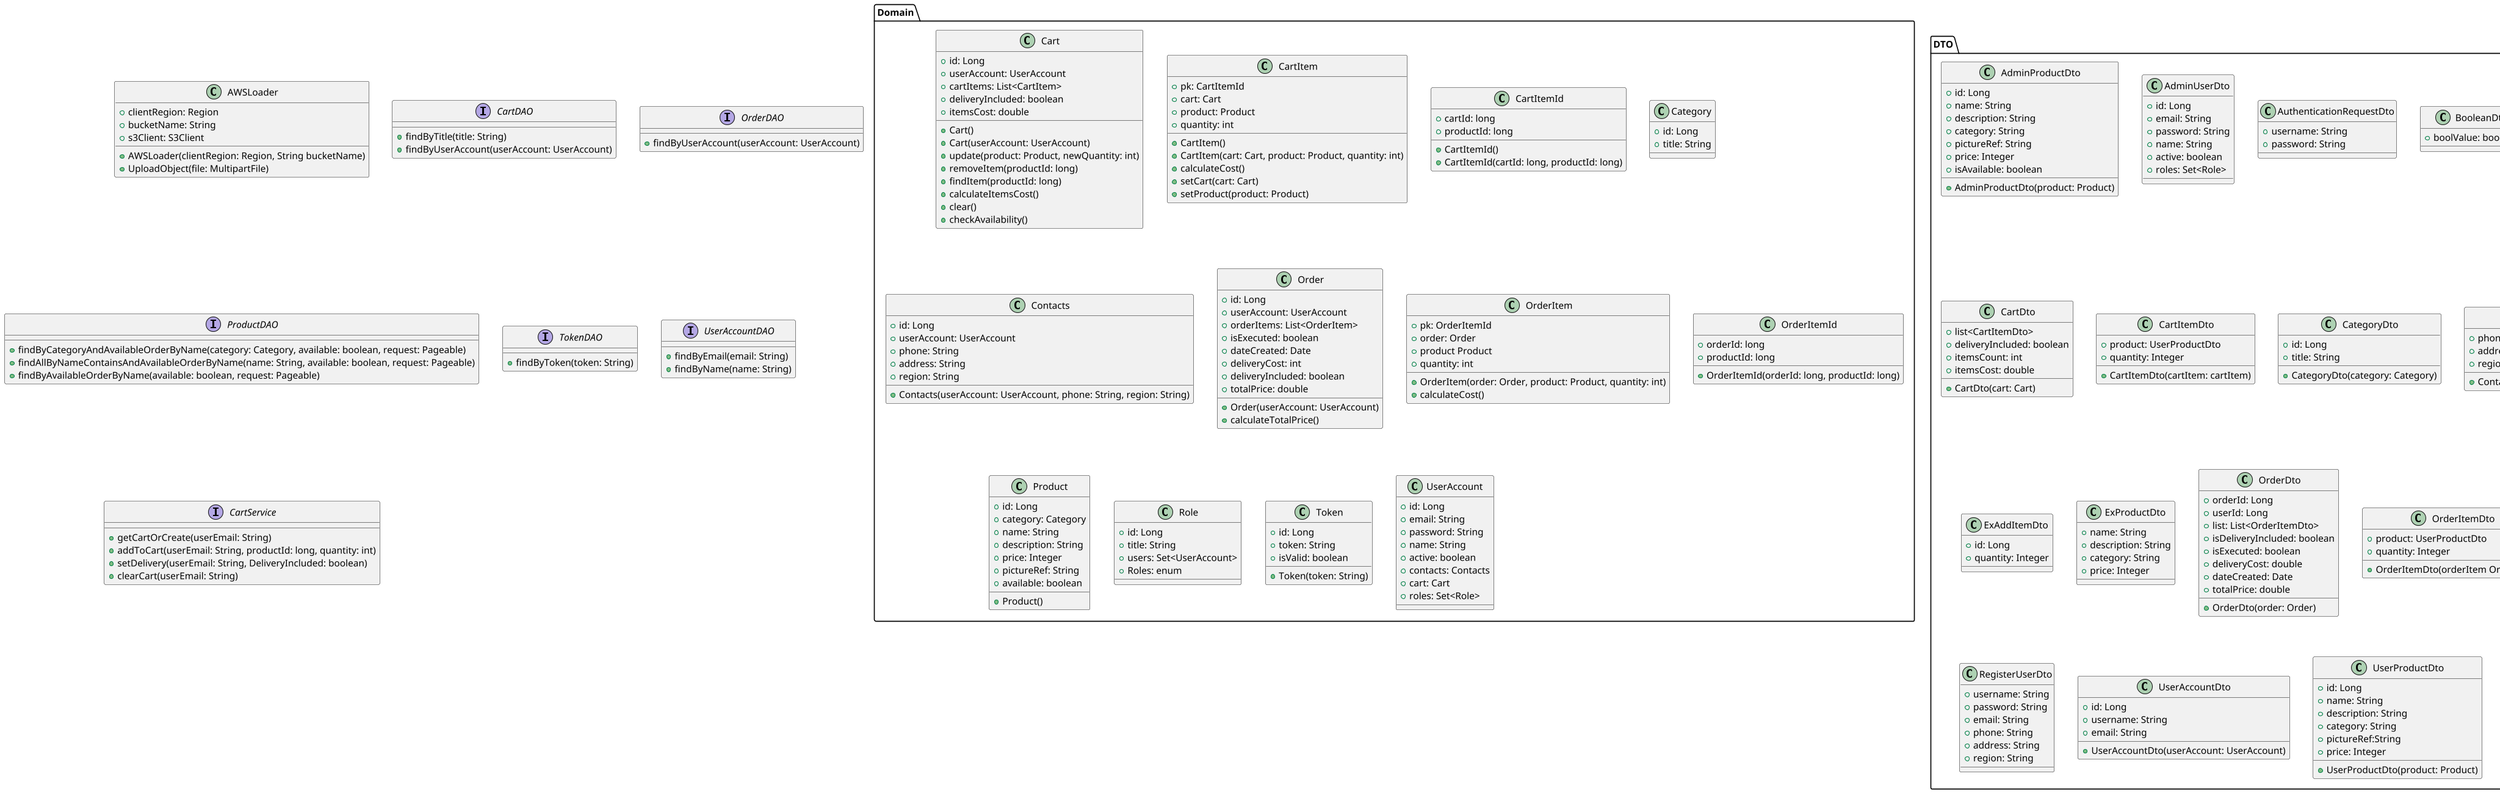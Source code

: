 @startuml ClassDiagram

scale 3000 width
scale 1300 height

class AWSLoader {
    +clientRegion: Region
    +bucketName: String
    +s3Client: S3Client
    +{method}AWSLoader(clientRegion: Region, String bucketName)
    +{method}UploadObject(file: MultipartFile)
}

interface CartDAO{

}

interface CartDAO{
  +{method}findByTitle(title: String)
}

interface CartDAO{
  +{method}findByUserAccount(userAccount: UserAccount)
}

interface OrderDAO{
  +{method}findByUserAccount(userAccount: UserAccount)
}

interface ProductDAO{
  +{method}findByCategoryAndAvailableOrderByName(category: Category, available: boolean, request: Pageable)
  +{method}findAllByNameContainsAndAvailableOrderByName(name: String, available: boolean, request: Pageable)
  +{method}findByAvailableOrderByName(available: boolean, request: Pageable)
}

interface TokenDAO{
  +{method}findByToken(token: String)
}

interface UserAccountDAO{
  +{method}findByEmail(email: String)
  +{method}findByName(name: String)
}

Package "Domain"{
    class Cart{
        +id: Long
        +userAccount: UserAccount
        +cartItems: List<CartItem>
        +deliveryIncluded: boolean
        +itemsCost: double
        +{method}Cart()
        +{method}Cart(userAccount: UserAccount)
        +{method}update(product: Product, newQuantity: int)
        +{method}removeItem(productId: long)
        +{method}findItem(productId: long)
        +{method}calculateItemsCost()
        +{method}clear()
        +{method}checkAvailability()
    }

    class CartItem{
        +pk: CartItemId
        +cart: Cart
        +product: Product
        +quantity: int
        +{method}CartItem()
        +{method}CartItem(cart: Cart, product: Product, quantity: int)
        +{method}calculateCost()
        +{method}setCart(cart: Cart)
        +{method}setProduct(product: Product)
    }

    class CartItemId{
        +cartId: long
        +productId: long
        +{method}CartItemId()
        +{method}CartItemId(cartId: long, productId: long)
    }

    class Category{
        +id: Long
        +title: String
    }

    class Contacts{
        +id: Long
        +userAccount: UserAccount
        +phone: String
        +address: String
        +region: String
        +{method}Contacts(userAccount: UserAccount, phone: String, region: String)
    }

    class Order{
        +id: Long
        +userAccount: UserAccount
        +orderItems: List<OrderItem>
        +isExecuted: boolean
        +dateCreated: Date
        +deliveryCost: int
        +deliveryIncluded: boolean
        +totalPrice: double
        +{method}Order(userAccount: UserAccount)
        +{method}calculateTotalPrice()
    }

    class OrderItem{
        +pk: OrderItemId
        +order: Order
        +product Product
        +quantity: int
        +{method}OrderItem(order: Order, product: Product, quantity: int)
        +{method}calculateCost()
    }

    class OrderItemId{
        +orderId: long
        +productId: long
        +{method}OrderItemId(orderId: long, productId: long)
    }

    class Product{
        +id: Long
        +category: Category
        +name: String
        +description: String
        +price: Integer
        +pictureRef: String
        +available: boolean
        +{method}Product()
    }

    class Role{
        +id: Long
        +title: String
        +users: Set<UserAccount>
        +Roles: enum
    }

    class Token{
        +id: Long
        +token: String
        +isValid: boolean
        +{method}Token(token: String)
    }

    class UserAccount{
        +id: Long
        +email: String
        +password: String
        +name: String
        +active: boolean
        +contacts: Contacts
        +cart: Cart
        +roles: Set<Role>
    }
}

Package "DTO"{
    class AdminProductDto{
        +id: Long
        +name: String
        +description: String
        +category: String
        +pictureRef: String
        +price: Integer
        +isAvailable: boolean
        +{method}AdminProductDto(product: Product)
    }

    class AdminUserDto{
        +id: Long
        +email: String
        +password: String
        +name: String
        +active: boolean
        +roles: Set<Role>
    }

    class AuthenticationRequestDto{
        +username: String
        +password: String
    }

    class BooleanDto{
        +boolValue: boolean
    }

    class CartDto{
        +list<CartItemDto>
        +deliveryIncluded: boolean
        +itemsCount: int
        +itemsCost: double
        +{method}CartDto(cart: Cart)
    }

    class CartItemDto{
        +product: UserProductDto
        +quantity: Integer
        +{method}CartItemDto(cartItem: cartItem)
    }

    class CategoryDto{
        +id: Long
        +title: String
        +{method}CategoryDto(category: Category)
    }

    class ContactsDto{
        +phone: String
        +address: String
        +region: String
        +{method}ContactsDto(contacts: Contacts)
    }

    class ExAddItemDto{
        +id: Long
        +quantity: Integer
    }

    class ExProductDto{
        +name: String
        +description: String
        +category: String
        +price: Integer
    }

    class OrderDto{
        +orderId: Long
        +userId: Long
        +list: List<OrderItemDto>
        +isDeliveryIncluded: boolean
        +isExecuted: boolean
        +deliveryCost: double
        +dateCreated: Date
        +totalPrice: double
        +{method}OrderDto(order: Order)
    }

    class OrderItemDto{
        +product: UserProductDto
        +quantity: Integer
        +{method}OrderItemDto(orderItem OrderItem)
    }

    class RegisterUserDto{
        +username: String
        +password: String
        +email: String
        +phone: String
        +address: String
        +region: String
    }

    class UserAccountDto{
        +id: Long
        +username: String
        +email: String
        +{method}UserAccountDto(userAccount: UserAccount)
    }

    class UserProductDto{
        +id: Long
        +name: String
        +description: String
        +category: String
        +pictureRef:String
        +price: Integer
        +{method}UserProductDto(product: Product)
    }
}

Package "Configs"{
    class SecurityConfig{
        +jwtTokenProvider: JwtTokenProvider
        +tokenService: TokenService
        +ADMIN_ENDPOINT: String
        +USER_ENDPOINT: String
        +AUTH_ENDPOINT: String
        +MAIN_ENDPOINT: String
        +{method}SecurityConfig(jwtTokenProvider: JwtTokenProvider, tokenService: TokenService)
        +{method}configure(http: HttpSecurity)
    }
    class MvcConfig{
        +{method}addCorsMappings(registry: CorsRegistry)
    }
}

interface CartService{
    +{method}getCartOrCreate(userEmail: String)
    +{method}addToCart(userEmail: String, productId: long, quantity: int)
    +{method}setDelivery(userEmail: String, DeliveryIncluded: boolean)
    +{method}clearCart(userEmail: String)
}
@enduml